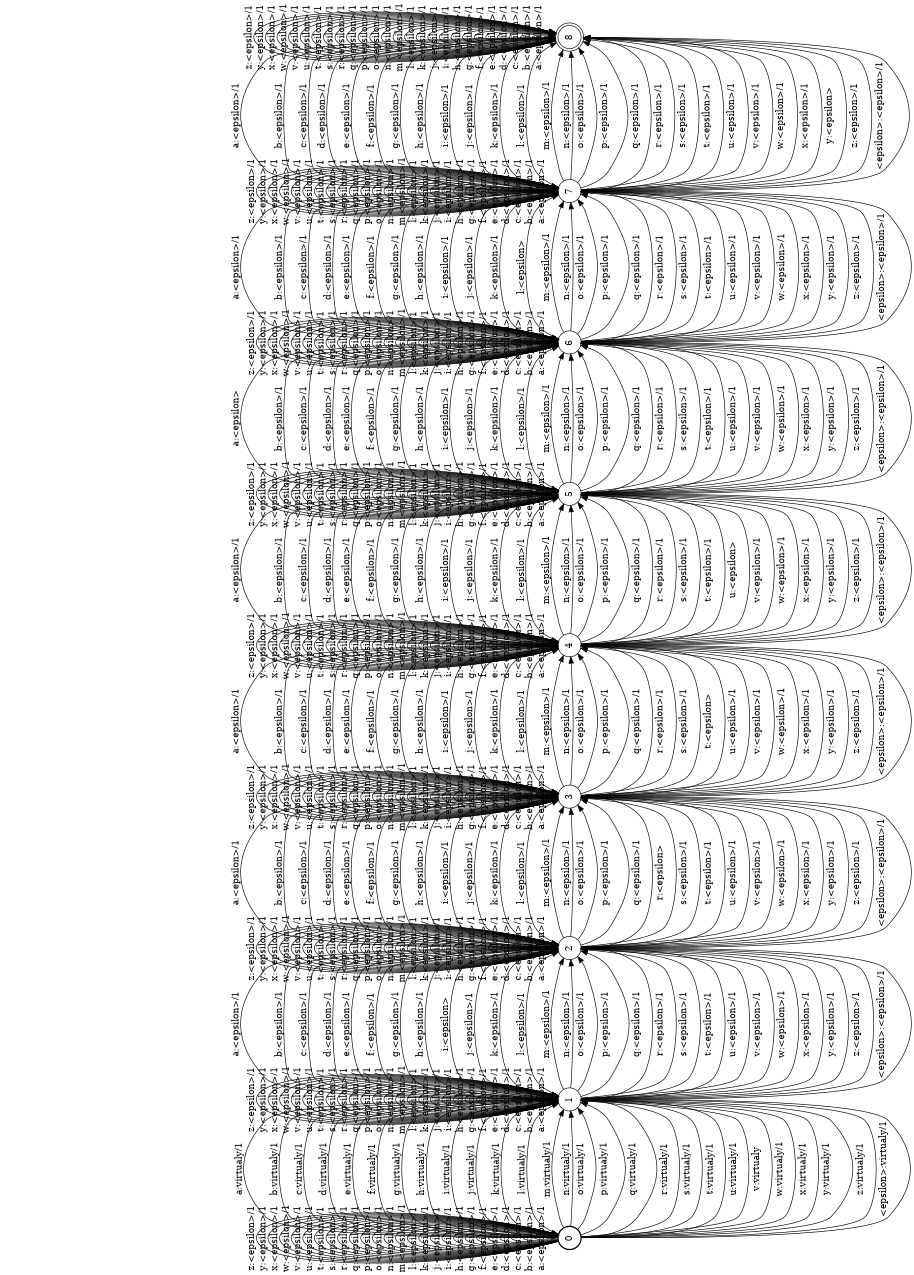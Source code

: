 digraph FST {
rankdir = LR;
size = "8.5,11";
label = "";
center = 1;
orientation = Landscape;
ranksep = "0.4";
nodesep = "0.25";
0 [label = "0", shape = circle, style = bold, fontsize = 14]
	0 -> 1 [label = "a:virtualy/1", fontsize = 14];
	0 -> 1 [label = "b:virtualy/1", fontsize = 14];
	0 -> 1 [label = "c:virtualy/1", fontsize = 14];
	0 -> 1 [label = "d:virtualy/1", fontsize = 14];
	0 -> 1 [label = "e:virtualy/1", fontsize = 14];
	0 -> 1 [label = "f:virtualy/1", fontsize = 14];
	0 -> 1 [label = "g:virtualy/1", fontsize = 14];
	0 -> 1 [label = "h:virtualy/1", fontsize = 14];
	0 -> 1 [label = "i:virtualy/1", fontsize = 14];
	0 -> 1 [label = "j:virtualy/1", fontsize = 14];
	0 -> 1 [label = "k:virtualy/1", fontsize = 14];
	0 -> 1 [label = "l:virtualy/1", fontsize = 14];
	0 -> 1 [label = "m:virtualy/1", fontsize = 14];
	0 -> 1 [label = "n:virtualy/1", fontsize = 14];
	0 -> 1 [label = "o:virtualy/1", fontsize = 14];
	0 -> 1 [label = "p:virtualy/1", fontsize = 14];
	0 -> 1 [label = "q:virtualy/1", fontsize = 14];
	0 -> 1 [label = "r:virtualy/1", fontsize = 14];
	0 -> 1 [label = "s:virtualy/1", fontsize = 14];
	0 -> 1 [label = "t:virtualy/1", fontsize = 14];
	0 -> 1 [label = "u:virtualy/1", fontsize = 14];
	0 -> 1 [label = "v:virtualy", fontsize = 14];
	0 -> 1 [label = "w:virtualy/1", fontsize = 14];
	0 -> 1 [label = "x:virtualy/1", fontsize = 14];
	0 -> 1 [label = "y:virtualy/1", fontsize = 14];
	0 -> 1 [label = "z:virtualy/1", fontsize = 14];
	0 -> 0 [label = "a:<epsilon>/1", fontsize = 14];
	0 -> 0 [label = "b:<epsilon>/1", fontsize = 14];
	0 -> 0 [label = "c:<epsilon>/1", fontsize = 14];
	0 -> 0 [label = "d:<epsilon>/1", fontsize = 14];
	0 -> 0 [label = "e:<epsilon>/1", fontsize = 14];
	0 -> 0 [label = "f:<epsilon>/1", fontsize = 14];
	0 -> 0 [label = "g:<epsilon>/1", fontsize = 14];
	0 -> 0 [label = "h:<epsilon>/1", fontsize = 14];
	0 -> 0 [label = "i:<epsilon>/1", fontsize = 14];
	0 -> 0 [label = "j:<epsilon>/1", fontsize = 14];
	0 -> 0 [label = "k:<epsilon>/1", fontsize = 14];
	0 -> 0 [label = "l:<epsilon>/1", fontsize = 14];
	0 -> 0 [label = "m:<epsilon>/1", fontsize = 14];
	0 -> 0 [label = "n:<epsilon>/1", fontsize = 14];
	0 -> 0 [label = "o:<epsilon>/1", fontsize = 14];
	0 -> 0 [label = "p:<epsilon>/1", fontsize = 14];
	0 -> 0 [label = "q:<epsilon>/1", fontsize = 14];
	0 -> 0 [label = "r:<epsilon>/1", fontsize = 14];
	0 -> 0 [label = "s:<epsilon>/1", fontsize = 14];
	0 -> 0 [label = "t:<epsilon>/1", fontsize = 14];
	0 -> 0 [label = "u:<epsilon>/1", fontsize = 14];
	0 -> 1 [label = "<epsilon>:virtualy/1", fontsize = 14];
	0 -> 0 [label = "v:<epsilon>/1", fontsize = 14];
	0 -> 0 [label = "w:<epsilon>/1", fontsize = 14];
	0 -> 0 [label = "x:<epsilon>/1", fontsize = 14];
	0 -> 0 [label = "y:<epsilon>/1", fontsize = 14];
	0 -> 0 [label = "z:<epsilon>/1", fontsize = 14];
1 [label = "1", shape = circle, style = solid, fontsize = 14]
	1 -> 2 [label = "a:<epsilon>/1", fontsize = 14];
	1 -> 2 [label = "b:<epsilon>/1", fontsize = 14];
	1 -> 2 [label = "c:<epsilon>/1", fontsize = 14];
	1 -> 2 [label = "d:<epsilon>/1", fontsize = 14];
	1 -> 2 [label = "e:<epsilon>/1", fontsize = 14];
	1 -> 2 [label = "f:<epsilon>/1", fontsize = 14];
	1 -> 2 [label = "g:<epsilon>/1", fontsize = 14];
	1 -> 2 [label = "h:<epsilon>/1", fontsize = 14];
	1 -> 2 [label = "i:<epsilon>", fontsize = 14];
	1 -> 2 [label = "j:<epsilon>/1", fontsize = 14];
	1 -> 2 [label = "k:<epsilon>/1", fontsize = 14];
	1 -> 2 [label = "l:<epsilon>/1", fontsize = 14];
	1 -> 2 [label = "m:<epsilon>/1", fontsize = 14];
	1 -> 2 [label = "n:<epsilon>/1", fontsize = 14];
	1 -> 2 [label = "o:<epsilon>/1", fontsize = 14];
	1 -> 2 [label = "p:<epsilon>/1", fontsize = 14];
	1 -> 2 [label = "q:<epsilon>/1", fontsize = 14];
	1 -> 2 [label = "r:<epsilon>/1", fontsize = 14];
	1 -> 2 [label = "s:<epsilon>/1", fontsize = 14];
	1 -> 2 [label = "t:<epsilon>/1", fontsize = 14];
	1 -> 2 [label = "u:<epsilon>/1", fontsize = 14];
	1 -> 2 [label = "v:<epsilon>/1", fontsize = 14];
	1 -> 2 [label = "w:<epsilon>/1", fontsize = 14];
	1 -> 2 [label = "x:<epsilon>/1", fontsize = 14];
	1 -> 2 [label = "y:<epsilon>/1", fontsize = 14];
	1 -> 2 [label = "z:<epsilon>/1", fontsize = 14];
	1 -> 1 [label = "a:<epsilon>/1", fontsize = 14];
	1 -> 1 [label = "b:<epsilon>/1", fontsize = 14];
	1 -> 1 [label = "c:<epsilon>/1", fontsize = 14];
	1 -> 1 [label = "d:<epsilon>/1", fontsize = 14];
	1 -> 1 [label = "e:<epsilon>/1", fontsize = 14];
	1 -> 1 [label = "f:<epsilon>/1", fontsize = 14];
	1 -> 1 [label = "g:<epsilon>/1", fontsize = 14];
	1 -> 1 [label = "h:<epsilon>/1", fontsize = 14];
	1 -> 2 [label = "<epsilon>:<epsilon>/1", fontsize = 14];
	1 -> 1 [label = "i:<epsilon>/1", fontsize = 14];
	1 -> 1 [label = "j:<epsilon>/1", fontsize = 14];
	1 -> 1 [label = "k:<epsilon>/1", fontsize = 14];
	1 -> 1 [label = "l:<epsilon>/1", fontsize = 14];
	1 -> 1 [label = "m:<epsilon>/1", fontsize = 14];
	1 -> 1 [label = "n:<epsilon>/1", fontsize = 14];
	1 -> 1 [label = "o:<epsilon>/1", fontsize = 14];
	1 -> 1 [label = "p:<epsilon>/1", fontsize = 14];
	1 -> 1 [label = "q:<epsilon>/1", fontsize = 14];
	1 -> 1 [label = "r:<epsilon>/1", fontsize = 14];
	1 -> 1 [label = "s:<epsilon>/1", fontsize = 14];
	1 -> 1 [label = "t:<epsilon>/1", fontsize = 14];
	1 -> 1 [label = "u:<epsilon>/1", fontsize = 14];
	1 -> 1 [label = "v:<epsilon>/1", fontsize = 14];
	1 -> 1 [label = "w:<epsilon>/1", fontsize = 14];
	1 -> 1 [label = "x:<epsilon>/1", fontsize = 14];
	1 -> 1 [label = "y:<epsilon>/1", fontsize = 14];
	1 -> 1 [label = "z:<epsilon>/1", fontsize = 14];
2 [label = "2", shape = circle, style = solid, fontsize = 14]
	2 -> 3 [label = "a:<epsilon>/1", fontsize = 14];
	2 -> 3 [label = "b:<epsilon>/1", fontsize = 14];
	2 -> 3 [label = "c:<epsilon>/1", fontsize = 14];
	2 -> 3 [label = "d:<epsilon>/1", fontsize = 14];
	2 -> 3 [label = "e:<epsilon>/1", fontsize = 14];
	2 -> 3 [label = "f:<epsilon>/1", fontsize = 14];
	2 -> 3 [label = "g:<epsilon>/1", fontsize = 14];
	2 -> 3 [label = "h:<epsilon>/1", fontsize = 14];
	2 -> 3 [label = "i:<epsilon>/1", fontsize = 14];
	2 -> 3 [label = "j:<epsilon>/1", fontsize = 14];
	2 -> 3 [label = "k:<epsilon>/1", fontsize = 14];
	2 -> 3 [label = "l:<epsilon>/1", fontsize = 14];
	2 -> 3 [label = "m:<epsilon>/1", fontsize = 14];
	2 -> 3 [label = "n:<epsilon>/1", fontsize = 14];
	2 -> 3 [label = "o:<epsilon>/1", fontsize = 14];
	2 -> 3 [label = "p:<epsilon>/1", fontsize = 14];
	2 -> 3 [label = "q:<epsilon>/1", fontsize = 14];
	2 -> 3 [label = "r:<epsilon>", fontsize = 14];
	2 -> 3 [label = "s:<epsilon>/1", fontsize = 14];
	2 -> 3 [label = "t:<epsilon>/1", fontsize = 14];
	2 -> 3 [label = "u:<epsilon>/1", fontsize = 14];
	2 -> 3 [label = "v:<epsilon>/1", fontsize = 14];
	2 -> 3 [label = "w:<epsilon>/1", fontsize = 14];
	2 -> 3 [label = "x:<epsilon>/1", fontsize = 14];
	2 -> 3 [label = "y:<epsilon>/1", fontsize = 14];
	2 -> 3 [label = "z:<epsilon>/1", fontsize = 14];
	2 -> 2 [label = "a:<epsilon>/1", fontsize = 14];
	2 -> 2 [label = "b:<epsilon>/1", fontsize = 14];
	2 -> 2 [label = "c:<epsilon>/1", fontsize = 14];
	2 -> 2 [label = "d:<epsilon>/1", fontsize = 14];
	2 -> 2 [label = "e:<epsilon>/1", fontsize = 14];
	2 -> 2 [label = "f:<epsilon>/1", fontsize = 14];
	2 -> 2 [label = "g:<epsilon>/1", fontsize = 14];
	2 -> 2 [label = "h:<epsilon>/1", fontsize = 14];
	2 -> 2 [label = "i:<epsilon>/1", fontsize = 14];
	2 -> 2 [label = "j:<epsilon>/1", fontsize = 14];
	2 -> 2 [label = "k:<epsilon>/1", fontsize = 14];
	2 -> 2 [label = "l:<epsilon>/1", fontsize = 14];
	2 -> 2 [label = "m:<epsilon>/1", fontsize = 14];
	2 -> 2 [label = "n:<epsilon>/1", fontsize = 14];
	2 -> 2 [label = "o:<epsilon>/1", fontsize = 14];
	2 -> 2 [label = "p:<epsilon>/1", fontsize = 14];
	2 -> 2 [label = "q:<epsilon>/1", fontsize = 14];
	2 -> 3 [label = "<epsilon>:<epsilon>/1", fontsize = 14];
	2 -> 2 [label = "r:<epsilon>/1", fontsize = 14];
	2 -> 2 [label = "s:<epsilon>/1", fontsize = 14];
	2 -> 2 [label = "t:<epsilon>/1", fontsize = 14];
	2 -> 2 [label = "u:<epsilon>/1", fontsize = 14];
	2 -> 2 [label = "v:<epsilon>/1", fontsize = 14];
	2 -> 2 [label = "w:<epsilon>/1", fontsize = 14];
	2 -> 2 [label = "x:<epsilon>/1", fontsize = 14];
	2 -> 2 [label = "y:<epsilon>/1", fontsize = 14];
	2 -> 2 [label = "z:<epsilon>/1", fontsize = 14];
3 [label = "3", shape = circle, style = solid, fontsize = 14]
	3 -> 4 [label = "a:<epsilon>/1", fontsize = 14];
	3 -> 4 [label = "b:<epsilon>/1", fontsize = 14];
	3 -> 4 [label = "c:<epsilon>/1", fontsize = 14];
	3 -> 4 [label = "d:<epsilon>/1", fontsize = 14];
	3 -> 4 [label = "e:<epsilon>/1", fontsize = 14];
	3 -> 4 [label = "f:<epsilon>/1", fontsize = 14];
	3 -> 4 [label = "g:<epsilon>/1", fontsize = 14];
	3 -> 4 [label = "h:<epsilon>/1", fontsize = 14];
	3 -> 4 [label = "i:<epsilon>/1", fontsize = 14];
	3 -> 4 [label = "j:<epsilon>/1", fontsize = 14];
	3 -> 4 [label = "k:<epsilon>/1", fontsize = 14];
	3 -> 4 [label = "l:<epsilon>/1", fontsize = 14];
	3 -> 4 [label = "m:<epsilon>/1", fontsize = 14];
	3 -> 4 [label = "n:<epsilon>/1", fontsize = 14];
	3 -> 4 [label = "o:<epsilon>/1", fontsize = 14];
	3 -> 4 [label = "p:<epsilon>/1", fontsize = 14];
	3 -> 4 [label = "q:<epsilon>/1", fontsize = 14];
	3 -> 4 [label = "r:<epsilon>/1", fontsize = 14];
	3 -> 4 [label = "s:<epsilon>/1", fontsize = 14];
	3 -> 4 [label = "t:<epsilon>", fontsize = 14];
	3 -> 4 [label = "u:<epsilon>/1", fontsize = 14];
	3 -> 4 [label = "v:<epsilon>/1", fontsize = 14];
	3 -> 4 [label = "w:<epsilon>/1", fontsize = 14];
	3 -> 4 [label = "x:<epsilon>/1", fontsize = 14];
	3 -> 4 [label = "y:<epsilon>/1", fontsize = 14];
	3 -> 4 [label = "z:<epsilon>/1", fontsize = 14];
	3 -> 3 [label = "a:<epsilon>/1", fontsize = 14];
	3 -> 3 [label = "b:<epsilon>/1", fontsize = 14];
	3 -> 3 [label = "c:<epsilon>/1", fontsize = 14];
	3 -> 3 [label = "d:<epsilon>/1", fontsize = 14];
	3 -> 3 [label = "e:<epsilon>/1", fontsize = 14];
	3 -> 3 [label = "f:<epsilon>/1", fontsize = 14];
	3 -> 3 [label = "g:<epsilon>/1", fontsize = 14];
	3 -> 3 [label = "h:<epsilon>/1", fontsize = 14];
	3 -> 3 [label = "i:<epsilon>/1", fontsize = 14];
	3 -> 3 [label = "j:<epsilon>/1", fontsize = 14];
	3 -> 3 [label = "k:<epsilon>/1", fontsize = 14];
	3 -> 3 [label = "l:<epsilon>/1", fontsize = 14];
	3 -> 3 [label = "m:<epsilon>/1", fontsize = 14];
	3 -> 3 [label = "n:<epsilon>/1", fontsize = 14];
	3 -> 3 [label = "o:<epsilon>/1", fontsize = 14];
	3 -> 3 [label = "p:<epsilon>/1", fontsize = 14];
	3 -> 3 [label = "q:<epsilon>/1", fontsize = 14];
	3 -> 3 [label = "r:<epsilon>/1", fontsize = 14];
	3 -> 3 [label = "s:<epsilon>/1", fontsize = 14];
	3 -> 4 [label = "<epsilon>:<epsilon>/1", fontsize = 14];
	3 -> 3 [label = "t:<epsilon>/1", fontsize = 14];
	3 -> 3 [label = "u:<epsilon>/1", fontsize = 14];
	3 -> 3 [label = "v:<epsilon>/1", fontsize = 14];
	3 -> 3 [label = "w:<epsilon>/1", fontsize = 14];
	3 -> 3 [label = "x:<epsilon>/1", fontsize = 14];
	3 -> 3 [label = "y:<epsilon>/1", fontsize = 14];
	3 -> 3 [label = "z:<epsilon>/1", fontsize = 14];
4 [label = "4", shape = circle, style = solid, fontsize = 14]
	4 -> 5 [label = "a:<epsilon>/1", fontsize = 14];
	4 -> 5 [label = "b:<epsilon>/1", fontsize = 14];
	4 -> 5 [label = "c:<epsilon>/1", fontsize = 14];
	4 -> 5 [label = "d:<epsilon>/1", fontsize = 14];
	4 -> 5 [label = "e:<epsilon>/1", fontsize = 14];
	4 -> 5 [label = "f:<epsilon>/1", fontsize = 14];
	4 -> 5 [label = "g:<epsilon>/1", fontsize = 14];
	4 -> 5 [label = "h:<epsilon>/1", fontsize = 14];
	4 -> 5 [label = "i:<epsilon>/1", fontsize = 14];
	4 -> 5 [label = "j:<epsilon>/1", fontsize = 14];
	4 -> 5 [label = "k:<epsilon>/1", fontsize = 14];
	4 -> 5 [label = "l:<epsilon>/1", fontsize = 14];
	4 -> 5 [label = "m:<epsilon>/1", fontsize = 14];
	4 -> 5 [label = "n:<epsilon>/1", fontsize = 14];
	4 -> 5 [label = "o:<epsilon>/1", fontsize = 14];
	4 -> 5 [label = "p:<epsilon>/1", fontsize = 14];
	4 -> 5 [label = "q:<epsilon>/1", fontsize = 14];
	4 -> 5 [label = "r:<epsilon>/1", fontsize = 14];
	4 -> 5 [label = "s:<epsilon>/1", fontsize = 14];
	4 -> 5 [label = "t:<epsilon>/1", fontsize = 14];
	4 -> 5 [label = "u:<epsilon>", fontsize = 14];
	4 -> 5 [label = "v:<epsilon>/1", fontsize = 14];
	4 -> 5 [label = "w:<epsilon>/1", fontsize = 14];
	4 -> 5 [label = "x:<epsilon>/1", fontsize = 14];
	4 -> 5 [label = "y:<epsilon>/1", fontsize = 14];
	4 -> 5 [label = "z:<epsilon>/1", fontsize = 14];
	4 -> 4 [label = "a:<epsilon>/1", fontsize = 14];
	4 -> 4 [label = "b:<epsilon>/1", fontsize = 14];
	4 -> 4 [label = "c:<epsilon>/1", fontsize = 14];
	4 -> 4 [label = "d:<epsilon>/1", fontsize = 14];
	4 -> 4 [label = "e:<epsilon>/1", fontsize = 14];
	4 -> 4 [label = "f:<epsilon>/1", fontsize = 14];
	4 -> 4 [label = "g:<epsilon>/1", fontsize = 14];
	4 -> 4 [label = "h:<epsilon>/1", fontsize = 14];
	4 -> 4 [label = "i:<epsilon>/1", fontsize = 14];
	4 -> 4 [label = "j:<epsilon>/1", fontsize = 14];
	4 -> 4 [label = "k:<epsilon>/1", fontsize = 14];
	4 -> 4 [label = "l:<epsilon>/1", fontsize = 14];
	4 -> 4 [label = "m:<epsilon>/1", fontsize = 14];
	4 -> 4 [label = "n:<epsilon>/1", fontsize = 14];
	4 -> 4 [label = "o:<epsilon>/1", fontsize = 14];
	4 -> 4 [label = "p:<epsilon>/1", fontsize = 14];
	4 -> 4 [label = "q:<epsilon>/1", fontsize = 14];
	4 -> 4 [label = "r:<epsilon>/1", fontsize = 14];
	4 -> 4 [label = "s:<epsilon>/1", fontsize = 14];
	4 -> 4 [label = "t:<epsilon>/1", fontsize = 14];
	4 -> 5 [label = "<epsilon>:<epsilon>/1", fontsize = 14];
	4 -> 4 [label = "u:<epsilon>/1", fontsize = 14];
	4 -> 4 [label = "v:<epsilon>/1", fontsize = 14];
	4 -> 4 [label = "w:<epsilon>/1", fontsize = 14];
	4 -> 4 [label = "x:<epsilon>/1", fontsize = 14];
	4 -> 4 [label = "y:<epsilon>/1", fontsize = 14];
	4 -> 4 [label = "z:<epsilon>/1", fontsize = 14];
5 [label = "5", shape = circle, style = solid, fontsize = 14]
	5 -> 6 [label = "a:<epsilon>", fontsize = 14];
	5 -> 6 [label = "b:<epsilon>/1", fontsize = 14];
	5 -> 6 [label = "c:<epsilon>/1", fontsize = 14];
	5 -> 6 [label = "d:<epsilon>/1", fontsize = 14];
	5 -> 6 [label = "e:<epsilon>/1", fontsize = 14];
	5 -> 6 [label = "f:<epsilon>/1", fontsize = 14];
	5 -> 6 [label = "g:<epsilon>/1", fontsize = 14];
	5 -> 6 [label = "h:<epsilon>/1", fontsize = 14];
	5 -> 6 [label = "i:<epsilon>/1", fontsize = 14];
	5 -> 6 [label = "j:<epsilon>/1", fontsize = 14];
	5 -> 6 [label = "k:<epsilon>/1", fontsize = 14];
	5 -> 6 [label = "l:<epsilon>/1", fontsize = 14];
	5 -> 6 [label = "m:<epsilon>/1", fontsize = 14];
	5 -> 6 [label = "n:<epsilon>/1", fontsize = 14];
	5 -> 6 [label = "o:<epsilon>/1", fontsize = 14];
	5 -> 6 [label = "p:<epsilon>/1", fontsize = 14];
	5 -> 6 [label = "q:<epsilon>/1", fontsize = 14];
	5 -> 6 [label = "r:<epsilon>/1", fontsize = 14];
	5 -> 6 [label = "s:<epsilon>/1", fontsize = 14];
	5 -> 6 [label = "t:<epsilon>/1", fontsize = 14];
	5 -> 6 [label = "u:<epsilon>/1", fontsize = 14];
	5 -> 6 [label = "v:<epsilon>/1", fontsize = 14];
	5 -> 6 [label = "w:<epsilon>/1", fontsize = 14];
	5 -> 6 [label = "x:<epsilon>/1", fontsize = 14];
	5 -> 6 [label = "y:<epsilon>/1", fontsize = 14];
	5 -> 6 [label = "z:<epsilon>/1", fontsize = 14];
	5 -> 6 [label = "<epsilon>:<epsilon>/1", fontsize = 14];
	5 -> 5 [label = "a:<epsilon>/1", fontsize = 14];
	5 -> 5 [label = "b:<epsilon>/1", fontsize = 14];
	5 -> 5 [label = "c:<epsilon>/1", fontsize = 14];
	5 -> 5 [label = "d:<epsilon>/1", fontsize = 14];
	5 -> 5 [label = "e:<epsilon>/1", fontsize = 14];
	5 -> 5 [label = "f:<epsilon>/1", fontsize = 14];
	5 -> 5 [label = "g:<epsilon>/1", fontsize = 14];
	5 -> 5 [label = "h:<epsilon>/1", fontsize = 14];
	5 -> 5 [label = "i:<epsilon>/1", fontsize = 14];
	5 -> 5 [label = "j:<epsilon>/1", fontsize = 14];
	5 -> 5 [label = "k:<epsilon>/1", fontsize = 14];
	5 -> 5 [label = "l:<epsilon>/1", fontsize = 14];
	5 -> 5 [label = "m:<epsilon>/1", fontsize = 14];
	5 -> 5 [label = "n:<epsilon>/1", fontsize = 14];
	5 -> 5 [label = "o:<epsilon>/1", fontsize = 14];
	5 -> 5 [label = "p:<epsilon>/1", fontsize = 14];
	5 -> 5 [label = "q:<epsilon>/1", fontsize = 14];
	5 -> 5 [label = "r:<epsilon>/1", fontsize = 14];
	5 -> 5 [label = "s:<epsilon>/1", fontsize = 14];
	5 -> 5 [label = "t:<epsilon>/1", fontsize = 14];
	5 -> 5 [label = "u:<epsilon>/1", fontsize = 14];
	5 -> 5 [label = "v:<epsilon>/1", fontsize = 14];
	5 -> 5 [label = "w:<epsilon>/1", fontsize = 14];
	5 -> 5 [label = "x:<epsilon>/1", fontsize = 14];
	5 -> 5 [label = "y:<epsilon>/1", fontsize = 14];
	5 -> 5 [label = "z:<epsilon>/1", fontsize = 14];
6 [label = "6", shape = circle, style = solid, fontsize = 14]
	6 -> 7 [label = "a:<epsilon>/1", fontsize = 14];
	6 -> 7 [label = "b:<epsilon>/1", fontsize = 14];
	6 -> 7 [label = "c:<epsilon>/1", fontsize = 14];
	6 -> 7 [label = "d:<epsilon>/1", fontsize = 14];
	6 -> 7 [label = "e:<epsilon>/1", fontsize = 14];
	6 -> 7 [label = "f:<epsilon>/1", fontsize = 14];
	6 -> 7 [label = "g:<epsilon>/1", fontsize = 14];
	6 -> 7 [label = "h:<epsilon>/1", fontsize = 14];
	6 -> 7 [label = "i:<epsilon>/1", fontsize = 14];
	6 -> 7 [label = "j:<epsilon>/1", fontsize = 14];
	6 -> 7 [label = "k:<epsilon>/1", fontsize = 14];
	6 -> 7 [label = "l:<epsilon>", fontsize = 14];
	6 -> 7 [label = "m:<epsilon>/1", fontsize = 14];
	6 -> 7 [label = "n:<epsilon>/1", fontsize = 14];
	6 -> 7 [label = "o:<epsilon>/1", fontsize = 14];
	6 -> 7 [label = "p:<epsilon>/1", fontsize = 14];
	6 -> 7 [label = "q:<epsilon>/1", fontsize = 14];
	6 -> 7 [label = "r:<epsilon>/1", fontsize = 14];
	6 -> 7 [label = "s:<epsilon>/1", fontsize = 14];
	6 -> 7 [label = "t:<epsilon>/1", fontsize = 14];
	6 -> 7 [label = "u:<epsilon>/1", fontsize = 14];
	6 -> 7 [label = "v:<epsilon>/1", fontsize = 14];
	6 -> 7 [label = "w:<epsilon>/1", fontsize = 14];
	6 -> 7 [label = "x:<epsilon>/1", fontsize = 14];
	6 -> 7 [label = "y:<epsilon>/1", fontsize = 14];
	6 -> 7 [label = "z:<epsilon>/1", fontsize = 14];
	6 -> 6 [label = "a:<epsilon>/1", fontsize = 14];
	6 -> 6 [label = "b:<epsilon>/1", fontsize = 14];
	6 -> 6 [label = "c:<epsilon>/1", fontsize = 14];
	6 -> 6 [label = "d:<epsilon>/1", fontsize = 14];
	6 -> 6 [label = "e:<epsilon>/1", fontsize = 14];
	6 -> 6 [label = "f:<epsilon>/1", fontsize = 14];
	6 -> 6 [label = "g:<epsilon>/1", fontsize = 14];
	6 -> 6 [label = "h:<epsilon>/1", fontsize = 14];
	6 -> 6 [label = "i:<epsilon>/1", fontsize = 14];
	6 -> 6 [label = "j:<epsilon>/1", fontsize = 14];
	6 -> 6 [label = "k:<epsilon>/1", fontsize = 14];
	6 -> 7 [label = "<epsilon>:<epsilon>/1", fontsize = 14];
	6 -> 6 [label = "l:<epsilon>/1", fontsize = 14];
	6 -> 6 [label = "m:<epsilon>/1", fontsize = 14];
	6 -> 6 [label = "n:<epsilon>/1", fontsize = 14];
	6 -> 6 [label = "o:<epsilon>/1", fontsize = 14];
	6 -> 6 [label = "p:<epsilon>/1", fontsize = 14];
	6 -> 6 [label = "q:<epsilon>/1", fontsize = 14];
	6 -> 6 [label = "r:<epsilon>/1", fontsize = 14];
	6 -> 6 [label = "s:<epsilon>/1", fontsize = 14];
	6 -> 6 [label = "t:<epsilon>/1", fontsize = 14];
	6 -> 6 [label = "u:<epsilon>/1", fontsize = 14];
	6 -> 6 [label = "v:<epsilon>/1", fontsize = 14];
	6 -> 6 [label = "w:<epsilon>/1", fontsize = 14];
	6 -> 6 [label = "x:<epsilon>/1", fontsize = 14];
	6 -> 6 [label = "y:<epsilon>/1", fontsize = 14];
	6 -> 6 [label = "z:<epsilon>/1", fontsize = 14];
7 [label = "7", shape = circle, style = solid, fontsize = 14]
	7 -> 8 [label = "a:<epsilon>/1", fontsize = 14];
	7 -> 8 [label = "b:<epsilon>/1", fontsize = 14];
	7 -> 8 [label = "c:<epsilon>/1", fontsize = 14];
	7 -> 8 [label = "d:<epsilon>/1", fontsize = 14];
	7 -> 8 [label = "e:<epsilon>/1", fontsize = 14];
	7 -> 8 [label = "f:<epsilon>/1", fontsize = 14];
	7 -> 8 [label = "g:<epsilon>/1", fontsize = 14];
	7 -> 8 [label = "h:<epsilon>/1", fontsize = 14];
	7 -> 8 [label = "i:<epsilon>/1", fontsize = 14];
	7 -> 8 [label = "j:<epsilon>/1", fontsize = 14];
	7 -> 8 [label = "k:<epsilon>/1", fontsize = 14];
	7 -> 8 [label = "l:<epsilon>/1", fontsize = 14];
	7 -> 8 [label = "m:<epsilon>/1", fontsize = 14];
	7 -> 8 [label = "n:<epsilon>/1", fontsize = 14];
	7 -> 8 [label = "o:<epsilon>/1", fontsize = 14];
	7 -> 8 [label = "p:<epsilon>/1", fontsize = 14];
	7 -> 8 [label = "q:<epsilon>/1", fontsize = 14];
	7 -> 8 [label = "r:<epsilon>/1", fontsize = 14];
	7 -> 8 [label = "s:<epsilon>/1", fontsize = 14];
	7 -> 8 [label = "t:<epsilon>/1", fontsize = 14];
	7 -> 8 [label = "u:<epsilon>/1", fontsize = 14];
	7 -> 8 [label = "v:<epsilon>/1", fontsize = 14];
	7 -> 8 [label = "w:<epsilon>/1", fontsize = 14];
	7 -> 8 [label = "x:<epsilon>/1", fontsize = 14];
	7 -> 8 [label = "y:<epsilon>", fontsize = 14];
	7 -> 8 [label = "z:<epsilon>/1", fontsize = 14];
	7 -> 7 [label = "a:<epsilon>/1", fontsize = 14];
	7 -> 7 [label = "b:<epsilon>/1", fontsize = 14];
	7 -> 7 [label = "c:<epsilon>/1", fontsize = 14];
	7 -> 7 [label = "d:<epsilon>/1", fontsize = 14];
	7 -> 7 [label = "e:<epsilon>/1", fontsize = 14];
	7 -> 7 [label = "f:<epsilon>/1", fontsize = 14];
	7 -> 7 [label = "g:<epsilon>/1", fontsize = 14];
	7 -> 7 [label = "h:<epsilon>/1", fontsize = 14];
	7 -> 7 [label = "i:<epsilon>/1", fontsize = 14];
	7 -> 7 [label = "j:<epsilon>/1", fontsize = 14];
	7 -> 7 [label = "k:<epsilon>/1", fontsize = 14];
	7 -> 7 [label = "l:<epsilon>/1", fontsize = 14];
	7 -> 7 [label = "m:<epsilon>/1", fontsize = 14];
	7 -> 7 [label = "n:<epsilon>/1", fontsize = 14];
	7 -> 7 [label = "o:<epsilon>/1", fontsize = 14];
	7 -> 7 [label = "p:<epsilon>/1", fontsize = 14];
	7 -> 7 [label = "q:<epsilon>/1", fontsize = 14];
	7 -> 7 [label = "r:<epsilon>/1", fontsize = 14];
	7 -> 7 [label = "s:<epsilon>/1", fontsize = 14];
	7 -> 7 [label = "t:<epsilon>/1", fontsize = 14];
	7 -> 7 [label = "u:<epsilon>/1", fontsize = 14];
	7 -> 7 [label = "v:<epsilon>/1", fontsize = 14];
	7 -> 7 [label = "w:<epsilon>/1", fontsize = 14];
	7 -> 7 [label = "x:<epsilon>/1", fontsize = 14];
	7 -> 8 [label = "<epsilon>:<epsilon>/1", fontsize = 14];
	7 -> 7 [label = "y:<epsilon>/1", fontsize = 14];
	7 -> 7 [label = "z:<epsilon>/1", fontsize = 14];
8 [label = "8", shape = doublecircle, style = solid, fontsize = 14]
	8 -> 8 [label = "a:<epsilon>/1", fontsize = 14];
	8 -> 8 [label = "b:<epsilon>/1", fontsize = 14];
	8 -> 8 [label = "c:<epsilon>/1", fontsize = 14];
	8 -> 8 [label = "d:<epsilon>/1", fontsize = 14];
	8 -> 8 [label = "e:<epsilon>/1", fontsize = 14];
	8 -> 8 [label = "f:<epsilon>/1", fontsize = 14];
	8 -> 8 [label = "g:<epsilon>/1", fontsize = 14];
	8 -> 8 [label = "h:<epsilon>/1", fontsize = 14];
	8 -> 8 [label = "i:<epsilon>/1", fontsize = 14];
	8 -> 8 [label = "j:<epsilon>/1", fontsize = 14];
	8 -> 8 [label = "k:<epsilon>/1", fontsize = 14];
	8 -> 8 [label = "l:<epsilon>/1", fontsize = 14];
	8 -> 8 [label = "m:<epsilon>/1", fontsize = 14];
	8 -> 8 [label = "n:<epsilon>/1", fontsize = 14];
	8 -> 8 [label = "o:<epsilon>/1", fontsize = 14];
	8 -> 8 [label = "p:<epsilon>/1", fontsize = 14];
	8 -> 8 [label = "q:<epsilon>/1", fontsize = 14];
	8 -> 8 [label = "r:<epsilon>/1", fontsize = 14];
	8 -> 8 [label = "s:<epsilon>/1", fontsize = 14];
	8 -> 8 [label = "t:<epsilon>/1", fontsize = 14];
	8 -> 8 [label = "u:<epsilon>/1", fontsize = 14];
	8 -> 8 [label = "v:<epsilon>/1", fontsize = 14];
	8 -> 8 [label = "w:<epsilon>/1", fontsize = 14];
	8 -> 8 [label = "x:<epsilon>/1", fontsize = 14];
	8 -> 8 [label = "y:<epsilon>/1", fontsize = 14];
	8 -> 8 [label = "z:<epsilon>/1", fontsize = 14];
}
